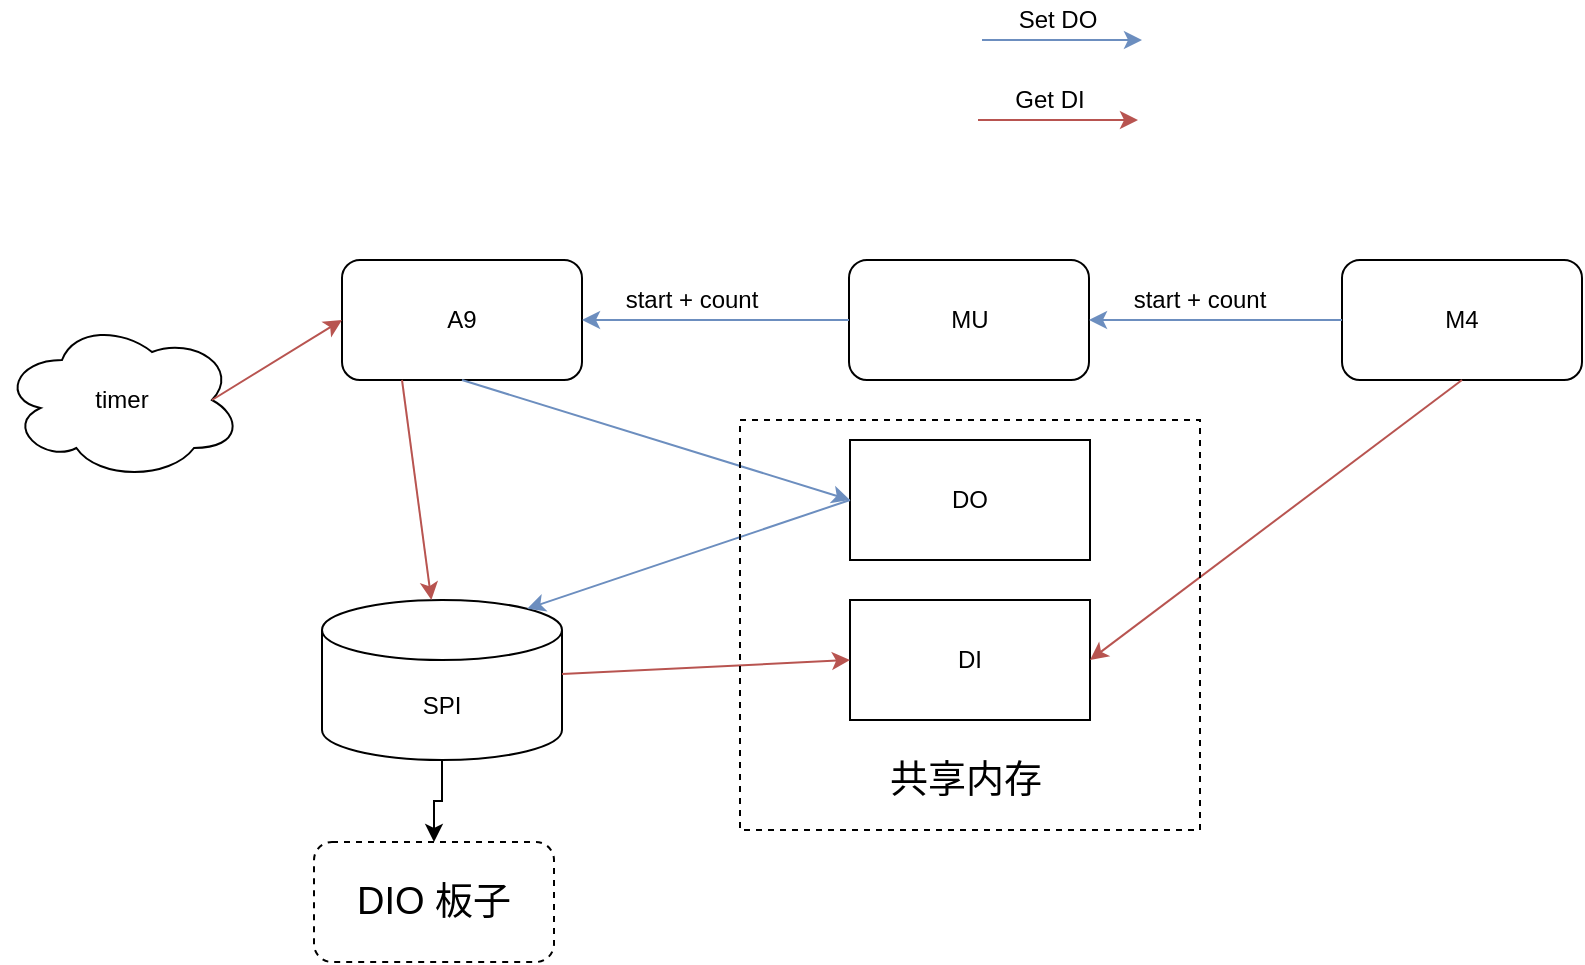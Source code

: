 <mxfile version="13.10.0" type="embed" pages="2">
    <diagram id="A_2y1xxBXopcbs7GqyOi" name="DIO">
        <mxGraphModel dx="1151" dy="790" grid="0" gridSize="10" guides="1" tooltips="1" connect="1" arrows="1" fold="1" page="1" pageScale="1" pageWidth="827" pageHeight="1169" background="#ffffff" math="0" shadow="0">
            <root>
                <mxCell id="0"/>
                <mxCell id="1" parent="0"/>
                <mxCell id="2" value="M4" style="rounded=1;whiteSpace=wrap;html=1;" parent="1" vertex="1">
                    <mxGeometry x="684" y="261" width="120" height="60" as="geometry"/>
                </mxCell>
                <mxCell id="3" value="A9" style="rounded=1;whiteSpace=wrap;html=1;" parent="1" vertex="1">
                    <mxGeometry x="184" y="261" width="120" height="60" as="geometry"/>
                </mxCell>
                <mxCell id="4" value="" style="rounded=0;whiteSpace=wrap;html=1;" parent="1" vertex="1">
                    <mxGeometry x="438" y="351" width="120" height="60" as="geometry"/>
                </mxCell>
                <mxCell id="5" value="DO" style="text;html=1;strokeColor=none;fillColor=none;align=center;verticalAlign=middle;whiteSpace=wrap;rounded=0;" parent="1" vertex="1">
                    <mxGeometry x="478" y="371" width="40" height="20" as="geometry"/>
                </mxCell>
                <mxCell id="6" value="DI" style="rounded=0;whiteSpace=wrap;html=1;" parent="1" vertex="1">
                    <mxGeometry x="438" y="431" width="120" height="60" as="geometry"/>
                </mxCell>
                <mxCell id="9" value="MU" style="rounded=1;whiteSpace=wrap;html=1;" parent="1" vertex="1">
                    <mxGeometry x="437.5" y="261" width="120" height="60" as="geometry"/>
                </mxCell>
                <mxCell id="10" value="" style="endArrow=classic;html=1;exitX=0;exitY=0.5;exitDx=0;exitDy=0;fillColor=#dae8fc;strokeColor=#6c8ebf;entryX=0;entryY=1;entryDx=0;entryDy=0;" parent="1" source="2" target="11" edge="1">
                    <mxGeometry width="50" height="50" relative="1" as="geometry">
                        <mxPoint x="524" y="351" as="sourcePoint"/>
                        <mxPoint x="554" y="291" as="targetPoint"/>
                    </mxGeometry>
                </mxCell>
                <mxCell id="11" value="start + count" style="text;html=1;strokeColor=none;fillColor=none;align=center;verticalAlign=middle;whiteSpace=wrap;rounded=0;" parent="1" vertex="1">
                    <mxGeometry x="557.5" y="271" width="110" height="20" as="geometry"/>
                </mxCell>
                <mxCell id="12" value="" style="endArrow=classic;html=1;exitX=0.5;exitY=1;exitDx=0;exitDy=0;entryX=0;entryY=0.5;entryDx=0;entryDy=0;fillColor=#dae8fc;strokeColor=#6c8ebf;" parent="1" source="3" target="4" edge="1">
                    <mxGeometry width="50" height="50" relative="1" as="geometry">
                        <mxPoint x="524" y="431" as="sourcePoint"/>
                        <mxPoint x="574" y="381" as="targetPoint"/>
                    </mxGeometry>
                </mxCell>
                <mxCell id="33" value="" style="edgeStyle=orthogonalEdgeStyle;rounded=0;orthogonalLoop=1;jettySize=auto;html=1;fontSize=19;" parent="1" source="13" target="32" edge="1">
                    <mxGeometry relative="1" as="geometry"/>
                </mxCell>
                <mxCell id="13" value="SPI" style="shape=cylinder3;whiteSpace=wrap;html=1;boundedLbl=1;backgroundOutline=1;size=15;fontFamily=Helvetica;fontSize=12;fontColor=#000000;align=center;strokeColor=#000000;fillColor=#ffffff;" parent="1" vertex="1">
                    <mxGeometry x="174" y="431" width="120" height="80" as="geometry"/>
                </mxCell>
                <mxCell id="14" value="" style="endArrow=classic;html=1;exitX=0;exitY=0.5;exitDx=0;exitDy=0;fillColor=#dae8fc;strokeColor=#6c8ebf;entryX=0.855;entryY=0;entryDx=0;entryDy=4.35;entryPerimeter=0;" parent="1" source="4" target="13" edge="1">
                    <mxGeometry width="50" height="50" relative="1" as="geometry">
                        <mxPoint x="524" y="431" as="sourcePoint"/>
                        <mxPoint x="574" y="381" as="targetPoint"/>
                    </mxGeometry>
                </mxCell>
                <mxCell id="15" value="" style="endArrow=classic;html=1;fillColor=#dae8fc;strokeColor=#6c8ebf;" parent="1" edge="1">
                    <mxGeometry width="50" height="50" relative="1" as="geometry">
                        <mxPoint x="504" y="151" as="sourcePoint"/>
                        <mxPoint x="584" y="151" as="targetPoint"/>
                    </mxGeometry>
                </mxCell>
                <mxCell id="16" value="&lt;font color=&quot;#000000&quot;&gt;Set DO&lt;/font&gt;" style="text;html=1;align=center;verticalAlign=middle;whiteSpace=wrap;rounded=0;" parent="1" vertex="1">
                    <mxGeometry x="504" y="131" width="76" height="20" as="geometry"/>
                </mxCell>
                <mxCell id="17" value="" style="endArrow=classic;html=1;fillColor=#f8cecc;strokeColor=#b85450;" parent="1" edge="1">
                    <mxGeometry width="50" height="50" relative="1" as="geometry">
                        <mxPoint x="502" y="191" as="sourcePoint"/>
                        <mxPoint x="582" y="191" as="targetPoint"/>
                        <Array as="points">
                            <mxPoint x="542" y="191"/>
                        </Array>
                    </mxGeometry>
                </mxCell>
                <mxCell id="18" value="&lt;font color=&quot;#000000&quot;&gt;Get DI&lt;/font&gt;" style="text;html=1;align=center;verticalAlign=middle;whiteSpace=wrap;rounded=0;" parent="1" vertex="1">
                    <mxGeometry x="518" y="171" width="40" height="20" as="geometry"/>
                </mxCell>
                <mxCell id="19" value="timer" style="ellipse;shape=cloud;whiteSpace=wrap;html=1;" parent="1" vertex="1">
                    <mxGeometry x="14" y="291" width="120" height="80" as="geometry"/>
                </mxCell>
                <mxCell id="20" value="" style="endArrow=classic;html=1;fillColor=#f8cecc;strokeColor=#b85450;exitX=0.875;exitY=0.5;exitDx=0;exitDy=0;exitPerimeter=0;entryX=0;entryY=0.5;entryDx=0;entryDy=0;" parent="1" source="19" target="3" edge="1">
                    <mxGeometry width="50" height="50" relative="1" as="geometry">
                        <mxPoint x="144" y="351" as="sourcePoint"/>
                        <mxPoint x="194" y="301" as="targetPoint"/>
                    </mxGeometry>
                </mxCell>
                <mxCell id="21" value="" style="endArrow=classic;html=1;entryX=0;entryY=0.5;entryDx=0;entryDy=0;fillColor=#f8cecc;strokeColor=#b85450;" parent="1" source="13" target="6" edge="1">
                    <mxGeometry width="50" height="50" relative="1" as="geometry">
                        <mxPoint x="114" y="431" as="sourcePoint"/>
                        <mxPoint x="164" y="381" as="targetPoint"/>
                        <Array as="points"/>
                    </mxGeometry>
                </mxCell>
                <mxCell id="22" value="" style="endArrow=classic;html=1;fillColor=#f8cecc;strokeColor=#b85450;" parent="1" target="13" edge="1">
                    <mxGeometry width="50" height="50" relative="1" as="geometry">
                        <mxPoint x="214" y="321" as="sourcePoint"/>
                        <mxPoint x="194" y="301" as="targetPoint"/>
                    </mxGeometry>
                </mxCell>
                <mxCell id="25" value="" style="endArrow=classic;html=1;exitX=0.5;exitY=1;exitDx=0;exitDy=0;entryX=1;entryY=0.5;entryDx=0;entryDy=0;fillColor=#f8cecc;strokeColor=#b85450;" parent="1" source="2" target="6" edge="1">
                    <mxGeometry width="50" height="50" relative="1" as="geometry">
                        <mxPoint x="654" y="431" as="sourcePoint"/>
                        <mxPoint x="704" y="381" as="targetPoint"/>
                    </mxGeometry>
                </mxCell>
                <mxCell id="26" value="" style="rounded=0;whiteSpace=wrap;html=1;dashed=1;sketch=0;fillColor=none;" parent="1" vertex="1">
                    <mxGeometry x="383" y="341" width="230" height="205" as="geometry"/>
                </mxCell>
                <mxCell id="27" value="共享内存" style="text;html=1;strokeColor=none;fillColor=none;align=center;verticalAlign=middle;whiteSpace=wrap;rounded=0;dashed=1;sketch=0;fontSize=19;" parent="1" vertex="1">
                    <mxGeometry x="450" y="511" width="91.5" height="20" as="geometry"/>
                </mxCell>
                <mxCell id="29" value="" style="endArrow=classic;html=1;fontSize=19;exitX=0;exitY=0.5;exitDx=0;exitDy=0;entryX=1;entryY=0.5;entryDx=0;entryDy=0;fillColor=#dae8fc;strokeColor=#6c8ebf;" parent="1" source="9" target="3" edge="1">
                    <mxGeometry width="50" height="50" relative="1" as="geometry">
                        <mxPoint x="344" y="301" as="sourcePoint"/>
                        <mxPoint x="394" y="251" as="targetPoint"/>
                    </mxGeometry>
                </mxCell>
                <mxCell id="30" value="start + count" style="text;html=1;strokeColor=none;fillColor=none;align=center;verticalAlign=middle;whiteSpace=wrap;rounded=0;" parent="1" vertex="1">
                    <mxGeometry x="304" y="271" width="110" height="20" as="geometry"/>
                </mxCell>
                <mxCell id="32" value="&lt;font color=&quot;#000000&quot;&gt;DIO 板子&lt;/font&gt;" style="rounded=1;whiteSpace=wrap;html=1;dashed=1;sketch=0;fillColor=none;fontSize=19;" parent="1" vertex="1">
                    <mxGeometry x="170" y="552" width="120" height="60" as="geometry"/>
                </mxCell>
            </root>
        </mxGraphModel>
    </diagram>
    <diagram id="6M84nR1KHxS98Fud5MVV" name="MSG">
        <mxGraphModel dx="1151" dy="790" grid="1" gridSize="10" guides="1" tooltips="1" connect="1" arrows="1" fold="1" page="1" pageScale="1" pageWidth="827" pageHeight="1169" background="#ffffff" math="0" shadow="0">
            <root>
                <mxCell id="qWXudlkyBwOQNvYmeqn8-0"/>
                <mxCell id="qWXudlkyBwOQNvYmeqn8-1" parent="qWXudlkyBwOQNvYmeqn8-0"/>
                <mxCell id="qWXudlkyBwOQNvYmeqn8-2" value="M4" style="whiteSpace=wrap;html=1;fillColor=#F2CC8F;strokeColor=#E07A5F;fontColor=#393C56;rounded=1;" parent="qWXudlkyBwOQNvYmeqn8-1" vertex="1">
                    <mxGeometry x="169" y="130" width="120" height="60" as="geometry"/>
                </mxCell>
                <mxCell id="qWXudlkyBwOQNvYmeqn8-3" value="MU" style="whiteSpace=wrap;html=1;fillColor=#F2CC8F;strokeColor=#E07A5F;fontColor=#393C56;rounded=1;" parent="qWXudlkyBwOQNvYmeqn8-1" vertex="1">
                    <mxGeometry x="393" y="176" width="120" height="60" as="geometry"/>
                </mxCell>
                <mxCell id="qWXudlkyBwOQNvYmeqn8-4" value="A9" style="whiteSpace=wrap;html=1;fillColor=#F2CC8F;strokeColor=#E07A5F;fontColor=#393C56;rounded=1;" parent="qWXudlkyBwOQNvYmeqn8-1" vertex="1">
                    <mxGeometry x="599" y="130" width="120" height="60" as="geometry"/>
                </mxCell>
                <mxCell id="qWXudlkyBwOQNvYmeqn8-6" value="" style="whiteSpace=wrap;html=1;fillColor=#F2CC8F;strokeColor=#E07A5F;fontColor=#393C56;rounded=1;" parent="qWXudlkyBwOQNvYmeqn8-1" vertex="1">
                    <mxGeometry x="369" y="310" width="180" height="190" as="geometry"/>
                </mxCell>
                <mxCell id="qWXudlkyBwOQNvYmeqn8-7" value="msg 队列buff" style="text;html=1;strokeColor=none;fillColor=none;align=center;verticalAlign=middle;whiteSpace=wrap;fontColor=#393C56;rounded=1;" parent="qWXudlkyBwOQNvYmeqn8-1" vertex="1">
                    <mxGeometry x="479" y="470" width="54" height="20" as="geometry"/>
                </mxCell>
                <mxCell id="qWXudlkyBwOQNvYmeqn8-8" value="msg 1" style="text;html=1;strokeColor=none;fillColor=none;align=center;verticalAlign=middle;whiteSpace=wrap;fontColor=#393C56;rounded=1;" parent="qWXudlkyBwOQNvYmeqn8-1" vertex="1">
                    <mxGeometry x="389" y="340" width="40" height="20" as="geometry"/>
                </mxCell>
                <mxCell id="qWXudlkyBwOQNvYmeqn8-9" value="msg 2" style="text;html=1;strokeColor=none;fillColor=none;align=center;verticalAlign=middle;whiteSpace=wrap;fontColor=#393C56;rounded=1;" parent="qWXudlkyBwOQNvYmeqn8-1" vertex="1">
                    <mxGeometry x="389" y="370" width="40" height="20" as="geometry"/>
                </mxCell>
                <mxCell id="qWXudlkyBwOQNvYmeqn8-10" value="msg 3" style="text;html=1;strokeColor=none;fillColor=none;align=center;verticalAlign=middle;whiteSpace=wrap;fontColor=#393C56;rounded=1;" parent="qWXudlkyBwOQNvYmeqn8-1" vertex="1">
                    <mxGeometry x="389" y="400" width="40" height="20" as="geometry"/>
                </mxCell>
                <mxCell id="qWXudlkyBwOQNvYmeqn8-11" value="msg 4" style="text;html=1;strokeColor=none;fillColor=none;align=center;verticalAlign=middle;whiteSpace=wrap;dashed=1;fontColor=#393C56;rounded=1;" parent="qWXudlkyBwOQNvYmeqn8-1" vertex="1">
                    <mxGeometry x="389" y="430" width="40" height="20" as="geometry"/>
                </mxCell>
                <mxCell id="qWXudlkyBwOQNvYmeqn8-12" value="" style="edgeStyle=elbowEdgeStyle;elbow=horizontal;endArrow=classic;html=1;entryX=-0.012;entryY=0.203;entryDx=0;entryDy=0;entryPerimeter=0;strokeColor=#E07A5F;fontColor=#393C56;curved=1;labelBackgroundColor=#F4F1DE;" parent="qWXudlkyBwOQNvYmeqn8-1" source="qWXudlkyBwOQNvYmeqn8-6" target="qWXudlkyBwOQNvYmeqn8-6" edge="1">
                    <mxGeometry width="50" height="50" relative="1" as="geometry">
                        <mxPoint x="319" y="380" as="sourcePoint"/>
                        <mxPoint x="369" y="330" as="targetPoint"/>
                        <Array as="points">
                            <mxPoint x="319" y="480"/>
                            <mxPoint x="329" y="480"/>
                            <mxPoint x="329" y="460"/>
                            <mxPoint x="309" y="350"/>
                            <mxPoint x="309" y="350"/>
                            <mxPoint x="319" y="350"/>
                            <mxPoint x="319" y="472"/>
                            <mxPoint x="319" y="375"/>
                        </Array>
                    </mxGeometry>
                </mxCell>
                <mxCell id="qWXudlkyBwOQNvYmeqn8-13" value="1. malloc msg" style="text;html=1;strokeColor=none;fillColor=none;align=center;verticalAlign=middle;whiteSpace=wrap;dashed=1;fontColor=#393C56;rounded=1;" parent="qWXudlkyBwOQNvYmeqn8-1" vertex="1">
                    <mxGeometry x="266" y="260" width="80" height="20" as="geometry"/>
                </mxCell>
                <mxCell id="qWXudlkyBwOQNvYmeqn8-14" value="" style="endArrow=classic;html=1;exitX=1;exitY=0.5;exitDx=0;exitDy=0;entryX=0;entryY=0.5;entryDx=0;entryDy=0;fillColor=#F2CC8F;strokeColor=#E07A5F;fontColor=#393C56;curved=1;labelBackgroundColor=#F4F1DE;" parent="qWXudlkyBwOQNvYmeqn8-1" source="qWXudlkyBwOQNvYmeqn8-2" target="qWXudlkyBwOQNvYmeqn8-3" edge="1">
                    <mxGeometry width="50" height="50" relative="1" as="geometry">
                        <mxPoint x="409" y="270" as="sourcePoint"/>
                        <mxPoint x="459" y="220" as="targetPoint"/>
                    </mxGeometry>
                </mxCell>
                <mxCell id="qWXudlkyBwOQNvYmeqn8-15" value="2. MU type MSG" style="text;html=1;strokeColor=none;fillColor=none;align=center;verticalAlign=middle;whiteSpace=wrap;dashed=1;fontColor=#393C56;rounded=1;" parent="qWXudlkyBwOQNvYmeqn8-1" vertex="1">
                    <mxGeometry x="329" y="150" width="60" height="40" as="geometry"/>
                </mxCell>
                <mxCell id="qWXudlkyBwOQNvYmeqn8-16" value="" style="endArrow=classic;html=1;exitX=1;exitY=0.5;exitDx=0;exitDy=0;entryX=0;entryY=0.5;entryDx=0;entryDy=0;fillColor=#F2CC8F;strokeColor=#E07A5F;fontColor=#393C56;curved=1;labelBackgroundColor=#F4F1DE;" parent="qWXudlkyBwOQNvYmeqn8-1" source="qWXudlkyBwOQNvYmeqn8-3" target="qWXudlkyBwOQNvYmeqn8-4" edge="1">
                    <mxGeometry width="50" height="50" relative="1" as="geometry">
                        <mxPoint x="409" y="270" as="sourcePoint"/>
                        <mxPoint x="459" y="220" as="targetPoint"/>
                    </mxGeometry>
                </mxCell>
                <mxCell id="qWXudlkyBwOQNvYmeqn8-17" value="3.MU type MSG" style="text;html=1;strokeColor=none;fillColor=none;align=center;verticalAlign=middle;whiteSpace=wrap;dashed=1;fontColor=#393C56;rounded=1;" parent="qWXudlkyBwOQNvYmeqn8-1" vertex="1">
                    <mxGeometry x="509" y="150" width="60" height="40" as="geometry"/>
                </mxCell>
                <mxCell id="qWXudlkyBwOQNvYmeqn8-18" value="" style="endArrow=classic;html=1;exitX=0.5;exitY=1;exitDx=0;exitDy=0;entryX=1.006;entryY=0.207;entryDx=0;entryDy=0;entryPerimeter=0;strokeColor=#E07A5F;fontColor=#393C56;curved=1;labelBackgroundColor=#F4F1DE;" parent="qWXudlkyBwOQNvYmeqn8-1" source="qWXudlkyBwOQNvYmeqn8-4" target="qWXudlkyBwOQNvYmeqn8-6" edge="1">
                    <mxGeometry width="50" height="50" relative="1" as="geometry">
                        <mxPoint x="409" y="270" as="sourcePoint"/>
                        <mxPoint x="459" y="220" as="targetPoint"/>
                    </mxGeometry>
                </mxCell>
                <mxCell id="qWXudlkyBwOQNvYmeqn8-19" value="4. 获取到msg&amp;nbsp;" style="text;html=1;strokeColor=none;fillColor=none;align=center;verticalAlign=middle;whiteSpace=wrap;dashed=1;fontColor=#393C56;rounded=1;" parent="qWXudlkyBwOQNvYmeqn8-1" vertex="1">
                    <mxGeometry x="603" y="270" width="70" height="20" as="geometry"/>
                </mxCell>
                <mxCell id="qWXudlkyBwOQNvYmeqn8-20" value="" style="endArrow=classic;html=1;exitX=0;exitY=0.75;exitDx=0;exitDy=0;entryX=1;entryY=0.75;entryDx=0;entryDy=0;strokeColor=#E07A5F;fontColor=#393C56;curved=1;labelBackgroundColor=#F4F1DE;" parent="qWXudlkyBwOQNvYmeqn8-1" source="qWXudlkyBwOQNvYmeqn8-4" target="qWXudlkyBwOQNvYmeqn8-3" edge="1">
                    <mxGeometry width="50" height="50" relative="1" as="geometry">
                        <mxPoint x="409" y="270" as="sourcePoint"/>
                        <mxPoint x="459" y="220" as="targetPoint"/>
                    </mxGeometry>
                </mxCell>
                <mxCell id="qWXudlkyBwOQNvYmeqn8-21" value="5. 向M4 发送已收到" style="text;html=1;strokeColor=none;fillColor=none;align=center;verticalAlign=middle;whiteSpace=wrap;dashed=1;fontColor=#393C56;rounded=1;" parent="qWXudlkyBwOQNvYmeqn8-1" vertex="1">
                    <mxGeometry x="539" y="210" width="70" height="20" as="geometry"/>
                </mxCell>
                <mxCell id="qWXudlkyBwOQNvYmeqn8-22" value="" style="endArrow=classic;html=1;exitX=0;exitY=0.75;exitDx=0;exitDy=0;entryX=1;entryY=0.75;entryDx=0;entryDy=0;strokeColor=#E07A5F;fontColor=#393C56;curved=1;labelBackgroundColor=#F4F1DE;" parent="qWXudlkyBwOQNvYmeqn8-1" source="qWXudlkyBwOQNvYmeqn8-3" target="qWXudlkyBwOQNvYmeqn8-2" edge="1">
                    <mxGeometry width="50" height="50" relative="1" as="geometry">
                        <mxPoint x="329" y="280" as="sourcePoint"/>
                        <mxPoint x="379" y="230" as="targetPoint"/>
                    </mxGeometry>
                </mxCell>
                <mxCell id="qWXudlkyBwOQNvYmeqn8-23" value="6. 收到A9回复" style="text;html=1;strokeColor=none;fillColor=none;align=center;verticalAlign=middle;whiteSpace=wrap;dashed=1;fontColor=#393C56;rounded=1;" parent="qWXudlkyBwOQNvYmeqn8-1" vertex="1">
                    <mxGeometry x="299" y="210" width="50" height="20" as="geometry"/>
                </mxCell>
                <mxCell id="qWXudlkyBwOQNvYmeqn8-24" value="7. 获取当前的msg,调用callback，并free msg" style="text;html=1;strokeColor=none;fillColor=none;align=center;verticalAlign=middle;whiteSpace=wrap;dashed=1;fontColor=#393C56;rounded=1;" parent="qWXudlkyBwOQNvYmeqn8-1" vertex="1">
                    <mxGeometry x="109" y="330" width="120" height="60" as="geometry"/>
                </mxCell>
                <mxCell id="qWXudlkyBwOQNvYmeqn8-25" value="....." style="text;html=1;strokeColor=none;fillColor=none;align=center;verticalAlign=middle;whiteSpace=wrap;dashed=1;fontColor=#393C56;rounded=1;" parent="qWXudlkyBwOQNvYmeqn8-1" vertex="1">
                    <mxGeometry x="389" y="460" width="40" height="20" as="geometry"/>
                </mxCell>
                <mxCell id="qWXudlkyBwOQNvYmeqn8-26" value="msg 队列结构体" style="text;html=1;strokeColor=none;fillColor=none;align=center;verticalAlign=middle;whiteSpace=wrap;fontColor=#393C56;rounded=1;" parent="qWXudlkyBwOQNvYmeqn8-1" vertex="1">
                    <mxGeometry x="414" y="310" width="90" height="20" as="geometry"/>
                </mxCell>
                <mxCell id="qWXudlkyBwOQNvYmeqn8-27" value="" style="endArrow=none;dashed=1;html=1;exitX=0.002;exitY=0.132;exitDx=0;exitDy=0;exitPerimeter=0;strokeColor=#E07A5F;fontColor=#393C56;curved=1;labelBackgroundColor=#F4F1DE;" parent="qWXudlkyBwOQNvYmeqn8-1" source="qWXudlkyBwOQNvYmeqn8-6" edge="1">
                    <mxGeometry width="50" height="50" relative="1" as="geometry">
                        <mxPoint x="419" y="330" as="sourcePoint"/>
                        <mxPoint x="546" y="333" as="targetPoint"/>
                    </mxGeometry>
                </mxCell>
                <mxCell id="qWXudlkyBwOQNvYmeqn8-28" value="" style="endArrow=none;dashed=1;html=1;exitX=0;exitY=0.25;exitDx=0;exitDy=0;entryX=1;entryY=0.25;entryDx=0;entryDy=0;strokeColor=#E07A5F;fontColor=#393C56;curved=1;labelBackgroundColor=#F4F1DE;" parent="qWXudlkyBwOQNvYmeqn8-1" source="qWXudlkyBwOQNvYmeqn8-6" target="qWXudlkyBwOQNvYmeqn8-6" edge="1">
                    <mxGeometry width="50" height="50" relative="1" as="geometry">
                        <mxPoint x="419" y="330" as="sourcePoint"/>
                        <mxPoint x="469" y="280" as="targetPoint"/>
                    </mxGeometry>
                </mxCell>
                <mxCell id="qWXudlkyBwOQNvYmeqn8-29" value="" style="endArrow=none;dashed=1;html=1;exitX=-0.007;exitY=0.4;exitDx=0;exitDy=0;exitPerimeter=0;entryX=1;entryY=0.4;entryDx=0;entryDy=0;entryPerimeter=0;strokeColor=#E07A5F;fontColor=#393C56;curved=1;labelBackgroundColor=#F4F1DE;" parent="qWXudlkyBwOQNvYmeqn8-1" source="qWXudlkyBwOQNvYmeqn8-6" target="qWXudlkyBwOQNvYmeqn8-6" edge="1">
                    <mxGeometry width="50" height="50" relative="1" as="geometry">
                        <mxPoint x="419" y="330" as="sourcePoint"/>
                        <mxPoint x="469" y="280" as="targetPoint"/>
                    </mxGeometry>
                </mxCell>
                <mxCell id="qWXudlkyBwOQNvYmeqn8-30" value="" style="endArrow=none;dashed=1;html=1;exitX=0.006;exitY=0.584;exitDx=0;exitDy=0;exitPerimeter=0;entryX=1.011;entryY=0.589;entryDx=0;entryDy=0;entryPerimeter=0;strokeColor=#E07A5F;fontColor=#393C56;curved=1;labelBackgroundColor=#F4F1DE;" parent="qWXudlkyBwOQNvYmeqn8-1" source="qWXudlkyBwOQNvYmeqn8-6" target="qWXudlkyBwOQNvYmeqn8-6" edge="1">
                    <mxGeometry width="50" height="50" relative="1" as="geometry">
                        <mxPoint x="419" y="440" as="sourcePoint"/>
                        <mxPoint x="469" y="390" as="targetPoint"/>
                    </mxGeometry>
                </mxCell>
                <mxCell id="qWXudlkyBwOQNvYmeqn8-31" value="" style="endArrow=none;dashed=1;html=1;exitX=0;exitY=0.75;exitDx=0;exitDy=0;entryX=1;entryY=0.75;entryDx=0;entryDy=0;strokeColor=#E07A5F;fontColor=#393C56;curved=1;labelBackgroundColor=#F4F1DE;" parent="qWXudlkyBwOQNvYmeqn8-1" source="qWXudlkyBwOQNvYmeqn8-6" target="qWXudlkyBwOQNvYmeqn8-6" edge="1">
                    <mxGeometry width="50" height="50" relative="1" as="geometry">
                        <mxPoint x="429" y="480" as="sourcePoint"/>
                        <mxPoint x="479" y="430" as="targetPoint"/>
                    </mxGeometry>
                </mxCell>
                <mxCell id="qWXudlkyBwOQNvYmeqn8-32" value="" style="endArrow=classic;html=1;entryX=0.25;entryY=1;entryDx=0;entryDy=0;exitX=0;exitY=0.158;exitDx=0;exitDy=0;exitPerimeter=0;strokeColor=#E07A5F;fontColor=#393C56;curved=1;labelBackgroundColor=#F4F1DE;" parent="qWXudlkyBwOQNvYmeqn8-1" source="qWXudlkyBwOQNvYmeqn8-6" target="qWXudlkyBwOQNvYmeqn8-2" edge="1">
                    <mxGeometry width="50" height="50" relative="1" as="geometry">
                        <mxPoint x="199" y="270" as="sourcePoint"/>
                        <mxPoint x="249" y="220" as="targetPoint"/>
                        <Array as="points">
                            <mxPoint x="229" y="340"/>
                            <mxPoint x="179" y="310"/>
                            <mxPoint x="179" y="220"/>
                        </Array>
                    </mxGeometry>
                </mxCell>
                <mxCell id="qWXudlkyBwOQNvYmeqn8-33" value="" style="endArrow=classic;html=1;exitX=0.75;exitY=1;exitDx=0;exitDy=0;entryX=0.002;entryY=0.172;entryDx=0;entryDy=0;entryPerimeter=0;strokeColor=#E07A5F;fontColor=#393C56;curved=1;labelBackgroundColor=#F4F1DE;" parent="qWXudlkyBwOQNvYmeqn8-1" source="qWXudlkyBwOQNvYmeqn8-2" target="qWXudlkyBwOQNvYmeqn8-6" edge="1">
                    <mxGeometry width="50" height="50" relative="1" as="geometry">
                        <mxPoint x="239" y="440" as="sourcePoint"/>
                        <mxPoint x="289" y="390" as="targetPoint"/>
                        <Array as="points">
                            <mxPoint x="249" y="220"/>
                            <mxPoint x="269" y="290"/>
                        </Array>
                    </mxGeometry>
                </mxCell>
                <mxCell id="8CK3Y6FHcLA7IYxIVoIZ-0" value="&lt;font color=&quot;#080808&quot;&gt;共享内存&lt;/font&gt;" style="text;strokeColor=none;fillColor=none;html=1;fontSize=24;fontStyle=1;verticalAlign=middle;align=center;" parent="qWXudlkyBwOQNvYmeqn8-1" vertex="1">
                    <mxGeometry x="403" y="500" width="100" height="40" as="geometry"/>
                </mxCell>
            </root>
        </mxGraphModel>
    </diagram>
</mxfile>